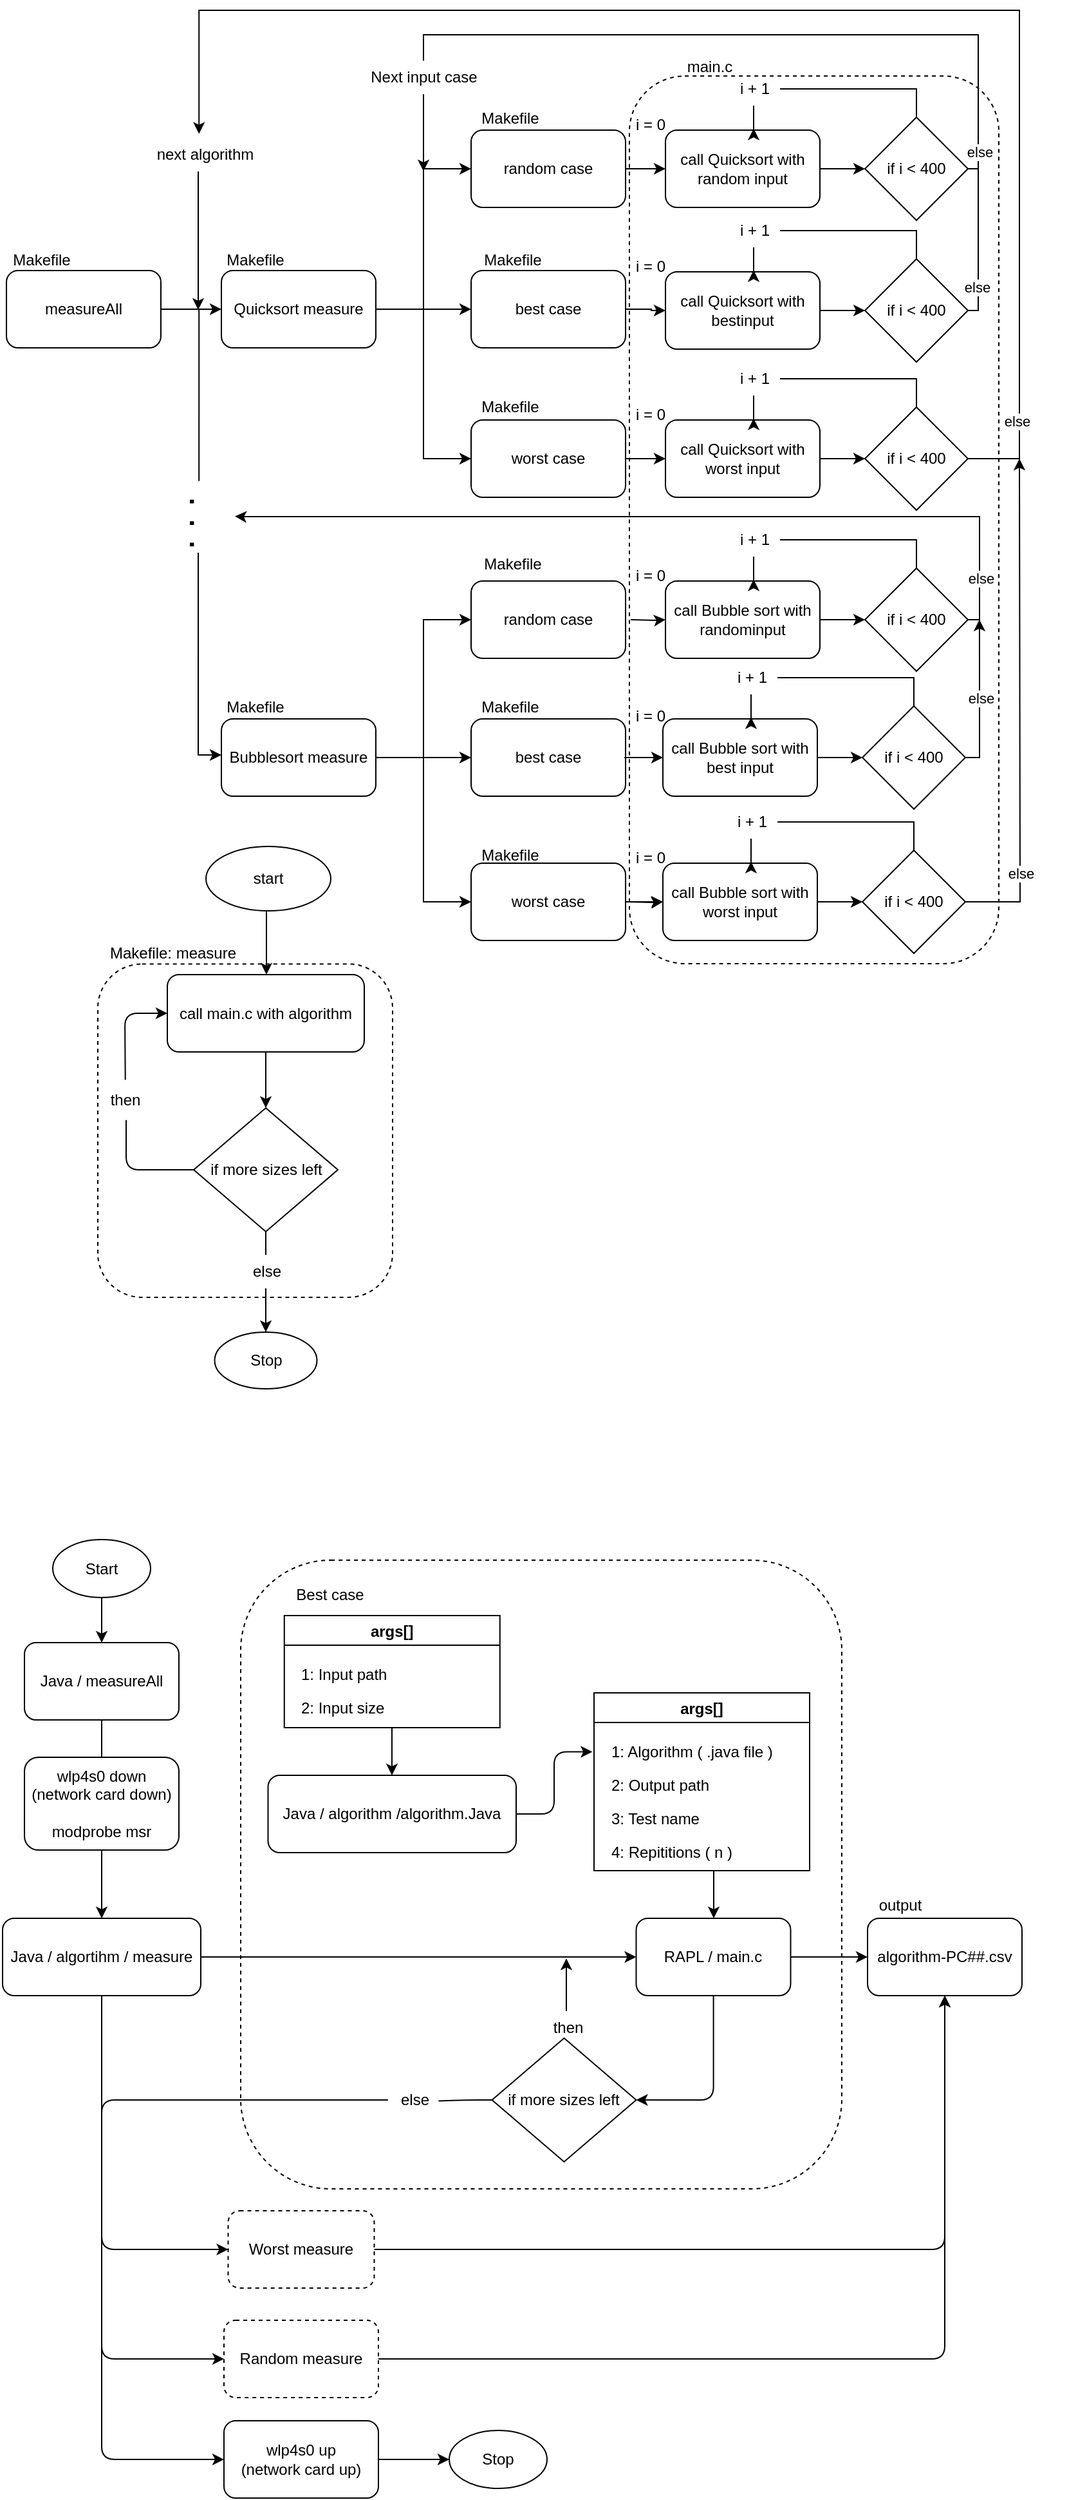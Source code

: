 <mxfile>
    <diagram name="Page-1" id="SbCwEatRfboCGHsUJ462">
        <mxGraphModel dx="1460" dy="1034" grid="0" gridSize="10" guides="1" tooltips="1" connect="1" arrows="1" fold="1" page="1" pageScale="1" pageWidth="827" pageHeight="1169" math="0" shadow="0">
            <root>
                <mxCell id="0"/>
                <mxCell id="1" parent="0"/>
                <mxCell id="tvJJy_Gzf4VP1QdcMVoE-154" value="" style="rounded=1;whiteSpace=wrap;html=1;dashed=1;" parent="1" vertex="1">
                    <mxGeometry x="504" y="64" width="287" height="689" as="geometry"/>
                </mxCell>
                <mxCell id="tvJJy_Gzf4VP1QdcMVoE-2" style="edgeStyle=orthogonalEdgeStyle;rounded=0;orthogonalLoop=1;jettySize=auto;html=1;entryX=0;entryY=0.5;entryDx=0;entryDy=0;" parent="1" source="tvJJy_Gzf4VP1QdcMVoE-1" target="tvJJy_Gzf4VP1QdcMVoE-4" edge="1">
                    <mxGeometry relative="1" as="geometry">
                        <mxPoint x="236" y="251" as="targetPoint"/>
                    </mxGeometry>
                </mxCell>
                <mxCell id="tvJJy_Gzf4VP1QdcMVoE-34" style="edgeStyle=orthogonalEdgeStyle;rounded=0;orthogonalLoop=1;jettySize=auto;html=1;endArrow=none;endFill=0;entryX=-0.027;entryY=0.581;entryDx=0;entryDy=0;entryPerimeter=0;" parent="1" source="tvJJy_Gzf4VP1QdcMVoE-1" target="tvJJy_Gzf4VP1QdcMVoE-35" edge="1">
                    <mxGeometry relative="1" as="geometry">
                        <mxPoint x="168.984" y="354.02" as="targetPoint"/>
                    </mxGeometry>
                </mxCell>
                <mxCell id="tvJJy_Gzf4VP1QdcMVoE-1" value="measureAll" style="rounded=1;whiteSpace=wrap;html=1;" parent="1" vertex="1">
                    <mxGeometry x="20" y="215" width="120" height="60" as="geometry"/>
                </mxCell>
                <mxCell id="tvJJy_Gzf4VP1QdcMVoE-5" style="edgeStyle=orthogonalEdgeStyle;rounded=0;orthogonalLoop=1;jettySize=auto;html=1;entryX=0;entryY=0.5;entryDx=0;entryDy=0;" parent="1" source="tvJJy_Gzf4VP1QdcMVoE-4" target="tvJJy_Gzf4VP1QdcMVoE-8" edge="1">
                    <mxGeometry relative="1" as="geometry">
                        <mxPoint x="444" y="245" as="targetPoint"/>
                    </mxGeometry>
                </mxCell>
                <mxCell id="tvJJy_Gzf4VP1QdcMVoE-10" style="edgeStyle=orthogonalEdgeStyle;rounded=0;orthogonalLoop=1;jettySize=auto;html=1;entryX=0;entryY=0.5;entryDx=0;entryDy=0;" parent="1" source="tvJJy_Gzf4VP1QdcMVoE-4" target="tvJJy_Gzf4VP1QdcMVoE-9" edge="1">
                    <mxGeometry relative="1" as="geometry"/>
                </mxCell>
                <mxCell id="tvJJy_Gzf4VP1QdcMVoE-11" style="edgeStyle=orthogonalEdgeStyle;rounded=0;orthogonalLoop=1;jettySize=auto;html=1;entryX=0;entryY=0.5;entryDx=0;entryDy=0;" parent="1" source="tvJJy_Gzf4VP1QdcMVoE-4" target="tvJJy_Gzf4VP1QdcMVoE-7" edge="1">
                    <mxGeometry relative="1" as="geometry"/>
                </mxCell>
                <mxCell id="tvJJy_Gzf4VP1QdcMVoE-4" value="Quicksort measure" style="rounded=1;whiteSpace=wrap;html=1;" parent="1" vertex="1">
                    <mxGeometry x="187" y="215" width="120" height="60" as="geometry"/>
                </mxCell>
                <mxCell id="tvJJy_Gzf4VP1QdcMVoE-49" style="edgeStyle=orthogonalEdgeStyle;rounded=0;orthogonalLoop=1;jettySize=auto;html=1;" parent="1" source="tvJJy_Gzf4VP1QdcMVoE-7" target="tvJJy_Gzf4VP1QdcMVoE-47" edge="1">
                    <mxGeometry relative="1" as="geometry"/>
                </mxCell>
                <mxCell id="tvJJy_Gzf4VP1QdcMVoE-7" value="random case" style="rounded=1;whiteSpace=wrap;html=1;" parent="1" vertex="1">
                    <mxGeometry x="381" y="106" width="120" height="60" as="geometry"/>
                </mxCell>
                <mxCell id="tvJJy_Gzf4VP1QdcMVoE-8" value="best case" style="rounded=1;whiteSpace=wrap;html=1;" parent="1" vertex="1">
                    <mxGeometry x="381" y="215" width="120" height="60" as="geometry"/>
                </mxCell>
                <mxCell id="tvJJy_Gzf4VP1QdcMVoE-9" value="worst case" style="rounded=1;whiteSpace=wrap;html=1;" parent="1" vertex="1">
                    <mxGeometry x="381" y="331" width="120" height="60" as="geometry"/>
                </mxCell>
                <mxCell id="tvJJy_Gzf4VP1QdcMVoE-35" value="&lt;font style=&quot;font-size: 30px;&quot;&gt;. . .&lt;/font&gt;" style="text;html=1;align=center;verticalAlign=middle;resizable=0;points=[];autosize=1;strokeColor=none;fillColor=none;rotation=90;" parent="1" vertex="1">
                    <mxGeometry x="143.5" y="386" width="60" height="48" as="geometry"/>
                </mxCell>
                <mxCell id="tvJJy_Gzf4VP1QdcMVoE-36" style="edgeStyle=orthogonalEdgeStyle;rounded=0;orthogonalLoop=1;jettySize=auto;html=1;entryX=0;entryY=0.5;entryDx=0;entryDy=0;" parent="1" source="tvJJy_Gzf4VP1QdcMVoE-39" target="tvJJy_Gzf4VP1QdcMVoE-41" edge="1">
                    <mxGeometry relative="1" as="geometry">
                        <mxPoint x="442" y="591" as="targetPoint"/>
                    </mxGeometry>
                </mxCell>
                <mxCell id="tvJJy_Gzf4VP1QdcMVoE-37" style="edgeStyle=orthogonalEdgeStyle;rounded=0;orthogonalLoop=1;jettySize=auto;html=1;entryX=0;entryY=0.5;entryDx=0;entryDy=0;" parent="1" source="tvJJy_Gzf4VP1QdcMVoE-39" target="tvJJy_Gzf4VP1QdcMVoE-42" edge="1">
                    <mxGeometry relative="1" as="geometry"/>
                </mxCell>
                <mxCell id="tvJJy_Gzf4VP1QdcMVoE-38" style="edgeStyle=orthogonalEdgeStyle;rounded=0;orthogonalLoop=1;jettySize=auto;html=1;entryX=0;entryY=0.5;entryDx=0;entryDy=0;" parent="1" source="tvJJy_Gzf4VP1QdcMVoE-39" target="tvJJy_Gzf4VP1QdcMVoE-40" edge="1">
                    <mxGeometry relative="1" as="geometry"/>
                </mxCell>
                <mxCell id="tvJJy_Gzf4VP1QdcMVoE-55" style="edgeStyle=orthogonalEdgeStyle;rounded=0;orthogonalLoop=1;jettySize=auto;html=1;entryX=1.05;entryY=0.708;entryDx=0;entryDy=0;entryPerimeter=0;startArrow=classic;startFill=1;endArrow=none;endFill=0;" parent="1" source="tvJJy_Gzf4VP1QdcMVoE-39" edge="1">
                    <mxGeometry relative="1" as="geometry">
                        <mxPoint x="169.016" y="434" as="targetPoint"/>
                        <Array as="points">
                            <mxPoint x="169" y="591"/>
                        </Array>
                    </mxGeometry>
                </mxCell>
                <mxCell id="tvJJy_Gzf4VP1QdcMVoE-39" value="Bubblesort measure" style="rounded=1;whiteSpace=wrap;html=1;" parent="1" vertex="1">
                    <mxGeometry x="187" y="563" width="120" height="60" as="geometry"/>
                </mxCell>
                <mxCell id="tvJJy_Gzf4VP1QdcMVoE-40" value="random case" style="rounded=1;whiteSpace=wrap;html=1;" parent="1" vertex="1">
                    <mxGeometry x="381" y="456" width="120" height="60" as="geometry"/>
                </mxCell>
                <mxCell id="tvJJy_Gzf4VP1QdcMVoE-41" value="best case" style="rounded=1;whiteSpace=wrap;html=1;" parent="1" vertex="1">
                    <mxGeometry x="381" y="563" width="120" height="60" as="geometry"/>
                </mxCell>
                <mxCell id="tvJJy_Gzf4VP1QdcMVoE-155" value="" style="edgeStyle=orthogonalEdgeStyle;rounded=0;orthogonalLoop=1;jettySize=auto;html=1;" parent="1" source="tvJJy_Gzf4VP1QdcMVoE-42" target="tvJJy_Gzf4VP1QdcMVoE-120" edge="1">
                    <mxGeometry relative="1" as="geometry"/>
                </mxCell>
                <mxCell id="tvJJy_Gzf4VP1QdcMVoE-42" value="worst case" style="rounded=1;whiteSpace=wrap;html=1;" parent="1" vertex="1">
                    <mxGeometry x="381" y="675" width="120" height="60" as="geometry"/>
                </mxCell>
                <mxCell id="tvJJy_Gzf4VP1QdcMVoE-53" style="edgeStyle=orthogonalEdgeStyle;rounded=0;orthogonalLoop=1;jettySize=auto;html=1;entryX=0;entryY=0.5;entryDx=0;entryDy=0;" parent="1" source="tvJJy_Gzf4VP1QdcMVoE-47" target="tvJJy_Gzf4VP1QdcMVoE-52" edge="1">
                    <mxGeometry relative="1" as="geometry"/>
                </mxCell>
                <mxCell id="tvJJy_Gzf4VP1QdcMVoE-47" value="call Quicksort with random input" style="rounded=1;whiteSpace=wrap;html=1;" parent="1" vertex="1">
                    <mxGeometry x="532" y="106" width="120" height="60" as="geometry"/>
                </mxCell>
                <mxCell id="tvJJy_Gzf4VP1QdcMVoE-85" style="edgeStyle=orthogonalEdgeStyle;rounded=0;orthogonalLoop=1;jettySize=auto;html=1;" parent="1" source="tvJJy_Gzf4VP1QdcMVoE-50" edge="1">
                    <mxGeometry relative="1" as="geometry">
                        <mxPoint x="600.5" y="104.731" as="targetPoint"/>
                    </mxGeometry>
                </mxCell>
                <mxCell id="tvJJy_Gzf4VP1QdcMVoE-50" value="i + 1" style="text;html=1;align=center;verticalAlign=middle;resizable=0;points=[];autosize=1;strokeColor=none;fillColor=none;" parent="1" vertex="1">
                    <mxGeometry x="580" y="61" width="41" height="26" as="geometry"/>
                </mxCell>
                <mxCell id="tvJJy_Gzf4VP1QdcMVoE-54" style="edgeStyle=orthogonalEdgeStyle;rounded=0;orthogonalLoop=1;jettySize=auto;html=1;entryX=1;entryY=0.5;entryDx=0;entryDy=0;entryPerimeter=0;endArrow=none;endFill=0;" parent="1" source="tvJJy_Gzf4VP1QdcMVoE-52" target="tvJJy_Gzf4VP1QdcMVoE-50" edge="1">
                    <mxGeometry relative="1" as="geometry">
                        <mxPoint x="735" y="27" as="targetPoint"/>
                        <Array as="points">
                            <mxPoint x="727" y="74"/>
                        </Array>
                    </mxGeometry>
                </mxCell>
                <mxCell id="tvJJy_Gzf4VP1QdcMVoE-52" value="if i &amp;lt; 400" style="rhombus;whiteSpace=wrap;html=1;" parent="1" vertex="1">
                    <mxGeometry x="687" y="96" width="80" height="80" as="geometry"/>
                </mxCell>
                <mxCell id="tvJJy_Gzf4VP1QdcMVoE-58" value="i = 0" style="text;html=1;align=center;verticalAlign=middle;resizable=0;points=[];autosize=1;strokeColor=none;fillColor=none;" parent="1" vertex="1">
                    <mxGeometry x="499" y="89" width="41" height="26" as="geometry"/>
                </mxCell>
                <mxCell id="tvJJy_Gzf4VP1QdcMVoE-86" style="edgeStyle=orthogonalEdgeStyle;rounded=0;orthogonalLoop=1;jettySize=auto;html=1;exitX=1;exitY=0.5;exitDx=0;exitDy=0;" parent="1" source="tvJJy_Gzf4VP1QdcMVoE-8" target="tvJJy_Gzf4VP1QdcMVoE-88" edge="1">
                    <mxGeometry relative="1" as="geometry">
                        <mxPoint x="505" y="246" as="sourcePoint"/>
                    </mxGeometry>
                </mxCell>
                <mxCell id="tvJJy_Gzf4VP1QdcMVoE-87" style="edgeStyle=orthogonalEdgeStyle;rounded=0;orthogonalLoop=1;jettySize=auto;html=1;entryX=0;entryY=0.5;entryDx=0;entryDy=0;" parent="1" source="tvJJy_Gzf4VP1QdcMVoE-88" target="tvJJy_Gzf4VP1QdcMVoE-92" edge="1">
                    <mxGeometry relative="1" as="geometry"/>
                </mxCell>
                <mxCell id="tvJJy_Gzf4VP1QdcMVoE-88" value="call Quicksort with bestinput" style="rounded=1;whiteSpace=wrap;html=1;" parent="1" vertex="1">
                    <mxGeometry x="532" y="216" width="120" height="60" as="geometry"/>
                </mxCell>
                <mxCell id="tvJJy_Gzf4VP1QdcMVoE-89" style="edgeStyle=orthogonalEdgeStyle;rounded=0;orthogonalLoop=1;jettySize=auto;html=1;" parent="1" source="tvJJy_Gzf4VP1QdcMVoE-90" edge="1">
                    <mxGeometry relative="1" as="geometry">
                        <mxPoint x="600.5" y="214.731" as="targetPoint"/>
                    </mxGeometry>
                </mxCell>
                <mxCell id="tvJJy_Gzf4VP1QdcMVoE-90" value="i + 1" style="text;html=1;align=center;verticalAlign=middle;resizable=0;points=[];autosize=1;strokeColor=none;fillColor=none;" parent="1" vertex="1">
                    <mxGeometry x="580" y="171" width="41" height="26" as="geometry"/>
                </mxCell>
                <mxCell id="tvJJy_Gzf4VP1QdcMVoE-91" style="edgeStyle=orthogonalEdgeStyle;rounded=0;orthogonalLoop=1;jettySize=auto;html=1;entryX=1;entryY=0.5;entryDx=0;entryDy=0;entryPerimeter=0;endArrow=none;endFill=0;" parent="1" source="tvJJy_Gzf4VP1QdcMVoE-92" target="tvJJy_Gzf4VP1QdcMVoE-90" edge="1">
                    <mxGeometry relative="1" as="geometry">
                        <mxPoint x="735" y="137" as="targetPoint"/>
                        <Array as="points">
                            <mxPoint x="727" y="184"/>
                        </Array>
                    </mxGeometry>
                </mxCell>
                <mxCell id="tvJJy_Gzf4VP1QdcMVoE-128" style="edgeStyle=orthogonalEdgeStyle;rounded=0;orthogonalLoop=1;jettySize=auto;html=1;endArrow=none;endFill=0;" parent="1" source="tvJJy_Gzf4VP1QdcMVoE-92" edge="1">
                    <mxGeometry relative="1" as="geometry">
                        <mxPoint x="775.586" y="135.862" as="targetPoint"/>
                        <Array as="points">
                            <mxPoint x="775" y="246"/>
                            <mxPoint x="775" y="136"/>
                        </Array>
                    </mxGeometry>
                </mxCell>
                <mxCell id="tvJJy_Gzf4VP1QdcMVoE-92" value="if i &amp;lt; 400" style="rhombus;whiteSpace=wrap;html=1;" parent="1" vertex="1">
                    <mxGeometry x="687" y="206" width="80" height="80" as="geometry"/>
                </mxCell>
                <mxCell id="tvJJy_Gzf4VP1QdcMVoE-93" value="i = 0" style="text;html=1;align=center;verticalAlign=middle;resizable=0;points=[];autosize=1;strokeColor=none;fillColor=none;" parent="1" vertex="1">
                    <mxGeometry x="499" y="199" width="41" height="26" as="geometry"/>
                </mxCell>
                <mxCell id="tvJJy_Gzf4VP1QdcMVoE-94" style="edgeStyle=orthogonalEdgeStyle;rounded=0;orthogonalLoop=1;jettySize=auto;html=1;exitX=1;exitY=0.5;exitDx=0;exitDy=0;" parent="1" source="tvJJy_Gzf4VP1QdcMVoE-9" target="tvJJy_Gzf4VP1QdcMVoE-96" edge="1">
                    <mxGeometry relative="1" as="geometry">
                        <mxPoint x="505" y="361" as="sourcePoint"/>
                    </mxGeometry>
                </mxCell>
                <mxCell id="tvJJy_Gzf4VP1QdcMVoE-95" style="edgeStyle=orthogonalEdgeStyle;rounded=0;orthogonalLoop=1;jettySize=auto;html=1;entryX=0;entryY=0.5;entryDx=0;entryDy=0;" parent="1" source="tvJJy_Gzf4VP1QdcMVoE-96" target="tvJJy_Gzf4VP1QdcMVoE-100" edge="1">
                    <mxGeometry relative="1" as="geometry"/>
                </mxCell>
                <mxCell id="tvJJy_Gzf4VP1QdcMVoE-96" value="call Quicksort with worst input" style="rounded=1;whiteSpace=wrap;html=1;" parent="1" vertex="1">
                    <mxGeometry x="532" y="331" width="120" height="60" as="geometry"/>
                </mxCell>
                <mxCell id="tvJJy_Gzf4VP1QdcMVoE-97" style="edgeStyle=orthogonalEdgeStyle;rounded=0;orthogonalLoop=1;jettySize=auto;html=1;" parent="1" source="tvJJy_Gzf4VP1QdcMVoE-98" edge="1">
                    <mxGeometry relative="1" as="geometry">
                        <mxPoint x="600.5" y="329.731" as="targetPoint"/>
                    </mxGeometry>
                </mxCell>
                <mxCell id="tvJJy_Gzf4VP1QdcMVoE-98" value="i + 1" style="text;html=1;align=center;verticalAlign=middle;resizable=0;points=[];autosize=1;strokeColor=none;fillColor=none;" parent="1" vertex="1">
                    <mxGeometry x="580" y="286" width="41" height="26" as="geometry"/>
                </mxCell>
                <mxCell id="tvJJy_Gzf4VP1QdcMVoE-99" style="edgeStyle=orthogonalEdgeStyle;rounded=0;orthogonalLoop=1;jettySize=auto;html=1;entryX=1;entryY=0.5;entryDx=0;entryDy=0;entryPerimeter=0;endArrow=none;endFill=0;" parent="1" source="tvJJy_Gzf4VP1QdcMVoE-100" target="tvJJy_Gzf4VP1QdcMVoE-98" edge="1">
                    <mxGeometry relative="1" as="geometry">
                        <mxPoint x="735" y="252" as="targetPoint"/>
                        <Array as="points">
                            <mxPoint x="727" y="299"/>
                        </Array>
                    </mxGeometry>
                </mxCell>
                <mxCell id="tvJJy_Gzf4VP1QdcMVoE-160" style="edgeStyle=orthogonalEdgeStyle;rounded=0;orthogonalLoop=1;jettySize=auto;html=1;entryX=0.459;entryY=-0.127;entryDx=0;entryDy=0;entryPerimeter=0;" parent="1" source="tvJJy_Gzf4VP1QdcMVoE-100" target="tvJJy_Gzf4VP1QdcMVoE-162" edge="1">
                    <mxGeometry relative="1" as="geometry">
                        <mxPoint x="169" y="78.17" as="targetPoint"/>
                        <Array as="points">
                            <mxPoint x="807" y="361"/>
                            <mxPoint x="807" y="13"/>
                            <mxPoint x="170" y="13"/>
                        </Array>
                    </mxGeometry>
                </mxCell>
                <mxCell id="tvJJy_Gzf4VP1QdcMVoE-100" value="if i &amp;lt; 400" style="rhombus;whiteSpace=wrap;html=1;" parent="1" vertex="1">
                    <mxGeometry x="687" y="321" width="80" height="80" as="geometry"/>
                </mxCell>
                <mxCell id="tvJJy_Gzf4VP1QdcMVoE-101" value="i = 0" style="text;html=1;align=center;verticalAlign=middle;resizable=0;points=[];autosize=1;strokeColor=none;fillColor=none;" parent="1" vertex="1">
                    <mxGeometry x="499" y="314" width="41" height="26" as="geometry"/>
                </mxCell>
                <mxCell id="tvJJy_Gzf4VP1QdcMVoE-102" style="edgeStyle=orthogonalEdgeStyle;rounded=0;orthogonalLoop=1;jettySize=auto;html=1;" parent="1" target="tvJJy_Gzf4VP1QdcMVoE-104" edge="1">
                    <mxGeometry relative="1" as="geometry">
                        <mxPoint x="505" y="486" as="sourcePoint"/>
                    </mxGeometry>
                </mxCell>
                <mxCell id="tvJJy_Gzf4VP1QdcMVoE-103" style="edgeStyle=orthogonalEdgeStyle;rounded=0;orthogonalLoop=1;jettySize=auto;html=1;entryX=0;entryY=0.5;entryDx=0;entryDy=0;" parent="1" source="tvJJy_Gzf4VP1QdcMVoE-104" target="tvJJy_Gzf4VP1QdcMVoE-108" edge="1">
                    <mxGeometry relative="1" as="geometry"/>
                </mxCell>
                <mxCell id="tvJJy_Gzf4VP1QdcMVoE-104" value="call Bubble sort with randominput" style="rounded=1;whiteSpace=wrap;html=1;" parent="1" vertex="1">
                    <mxGeometry x="532" y="456" width="120" height="60" as="geometry"/>
                </mxCell>
                <mxCell id="tvJJy_Gzf4VP1QdcMVoE-105" style="edgeStyle=orthogonalEdgeStyle;rounded=0;orthogonalLoop=1;jettySize=auto;html=1;" parent="1" source="tvJJy_Gzf4VP1QdcMVoE-106" edge="1">
                    <mxGeometry relative="1" as="geometry">
                        <mxPoint x="600.5" y="454.731" as="targetPoint"/>
                    </mxGeometry>
                </mxCell>
                <mxCell id="tvJJy_Gzf4VP1QdcMVoE-106" value="i + 1" style="text;html=1;align=center;verticalAlign=middle;resizable=0;points=[];autosize=1;strokeColor=none;fillColor=none;" parent="1" vertex="1">
                    <mxGeometry x="580" y="411" width="41" height="26" as="geometry"/>
                </mxCell>
                <mxCell id="tvJJy_Gzf4VP1QdcMVoE-107" style="edgeStyle=orthogonalEdgeStyle;rounded=0;orthogonalLoop=1;jettySize=auto;html=1;entryX=1;entryY=0.5;entryDx=0;entryDy=0;entryPerimeter=0;endArrow=none;endFill=0;" parent="1" source="tvJJy_Gzf4VP1QdcMVoE-108" target="tvJJy_Gzf4VP1QdcMVoE-106" edge="1">
                    <mxGeometry relative="1" as="geometry">
                        <mxPoint x="735" y="377" as="targetPoint"/>
                        <Array as="points">
                            <mxPoint x="727" y="424"/>
                        </Array>
                    </mxGeometry>
                </mxCell>
                <mxCell id="tvJJy_Gzf4VP1QdcMVoE-167" style="edgeStyle=orthogonalEdgeStyle;rounded=0;orthogonalLoop=1;jettySize=auto;html=1;entryX=0.43;entryY=0;entryDx=0;entryDy=0;entryPerimeter=0;" parent="1" source="tvJJy_Gzf4VP1QdcMVoE-108" target="tvJJy_Gzf4VP1QdcMVoE-35" edge="1">
                    <mxGeometry relative="1" as="geometry">
                        <Array as="points">
                            <mxPoint x="776" y="486"/>
                            <mxPoint x="776" y="406"/>
                            <mxPoint x="202" y="406"/>
                        </Array>
                    </mxGeometry>
                </mxCell>
                <mxCell id="tvJJy_Gzf4VP1QdcMVoE-108" value="if i &amp;lt; 400" style="rhombus;whiteSpace=wrap;html=1;" parent="1" vertex="1">
                    <mxGeometry x="687" y="446" width="80" height="80" as="geometry"/>
                </mxCell>
                <mxCell id="tvJJy_Gzf4VP1QdcMVoE-109" value="i = 0" style="text;html=1;align=center;verticalAlign=middle;resizable=0;points=[];autosize=1;strokeColor=none;fillColor=none;" parent="1" vertex="1">
                    <mxGeometry x="499" y="439" width="41" height="26" as="geometry"/>
                </mxCell>
                <mxCell id="tvJJy_Gzf4VP1QdcMVoE-110" style="edgeStyle=orthogonalEdgeStyle;rounded=0;orthogonalLoop=1;jettySize=auto;html=1;exitX=0.992;exitY=0.5;exitDx=0;exitDy=0;exitPerimeter=0;" parent="1" source="tvJJy_Gzf4VP1QdcMVoE-41" target="tvJJy_Gzf4VP1QdcMVoE-112" edge="1">
                    <mxGeometry relative="1" as="geometry">
                        <mxPoint x="503" y="593" as="sourcePoint"/>
                    </mxGeometry>
                </mxCell>
                <mxCell id="tvJJy_Gzf4VP1QdcMVoE-111" style="edgeStyle=orthogonalEdgeStyle;rounded=0;orthogonalLoop=1;jettySize=auto;html=1;entryX=0;entryY=0.5;entryDx=0;entryDy=0;" parent="1" source="tvJJy_Gzf4VP1QdcMVoE-112" target="tvJJy_Gzf4VP1QdcMVoE-116" edge="1">
                    <mxGeometry relative="1" as="geometry"/>
                </mxCell>
                <mxCell id="tvJJy_Gzf4VP1QdcMVoE-112" value="&lt;div&gt;call Bubble sort with best input&lt;br&gt;&lt;/div&gt;" style="rounded=1;whiteSpace=wrap;html=1;" parent="1" vertex="1">
                    <mxGeometry x="530" y="563" width="120" height="60" as="geometry"/>
                </mxCell>
                <mxCell id="tvJJy_Gzf4VP1QdcMVoE-113" style="edgeStyle=orthogonalEdgeStyle;rounded=0;orthogonalLoop=1;jettySize=auto;html=1;" parent="1" source="tvJJy_Gzf4VP1QdcMVoE-114" edge="1">
                    <mxGeometry relative="1" as="geometry">
                        <mxPoint x="598.5" y="561.731" as="targetPoint"/>
                    </mxGeometry>
                </mxCell>
                <mxCell id="tvJJy_Gzf4VP1QdcMVoE-114" value="i + 1" style="text;html=1;align=center;verticalAlign=middle;resizable=0;points=[];autosize=1;strokeColor=none;fillColor=none;" parent="1" vertex="1">
                    <mxGeometry x="578" y="518" width="41" height="26" as="geometry"/>
                </mxCell>
                <mxCell id="tvJJy_Gzf4VP1QdcMVoE-115" style="edgeStyle=orthogonalEdgeStyle;rounded=0;orthogonalLoop=1;jettySize=auto;html=1;entryX=1;entryY=0.5;entryDx=0;entryDy=0;entryPerimeter=0;endArrow=none;endFill=0;" parent="1" source="tvJJy_Gzf4VP1QdcMVoE-116" target="tvJJy_Gzf4VP1QdcMVoE-114" edge="1">
                    <mxGeometry relative="1" as="geometry">
                        <mxPoint x="733" y="484" as="targetPoint"/>
                        <Array as="points">
                            <mxPoint x="725" y="531"/>
                        </Array>
                    </mxGeometry>
                </mxCell>
                <mxCell id="tvJJy_Gzf4VP1QdcMVoE-165" style="edgeStyle=orthogonalEdgeStyle;rounded=0;orthogonalLoop=1;jettySize=auto;html=1;" parent="1" source="tvJJy_Gzf4VP1QdcMVoE-116" edge="1">
                    <mxGeometry relative="1" as="geometry">
                        <mxPoint x="775.977" y="485.93" as="targetPoint"/>
                        <Array as="points">
                            <mxPoint x="776" y="593"/>
                        </Array>
                    </mxGeometry>
                </mxCell>
                <mxCell id="tvJJy_Gzf4VP1QdcMVoE-116" value="if i &amp;lt; 400" style="rhombus;whiteSpace=wrap;html=1;" parent="1" vertex="1">
                    <mxGeometry x="685" y="553" width="80" height="80" as="geometry"/>
                </mxCell>
                <mxCell id="tvJJy_Gzf4VP1QdcMVoE-117" value="i = 0" style="text;html=1;align=center;verticalAlign=middle;resizable=0;points=[];autosize=1;strokeColor=none;fillColor=none;" parent="1" vertex="1">
                    <mxGeometry x="499" y="548" width="41" height="26" as="geometry"/>
                </mxCell>
                <mxCell id="tvJJy_Gzf4VP1QdcMVoE-118" style="edgeStyle=orthogonalEdgeStyle;rounded=0;orthogonalLoop=1;jettySize=auto;html=1;" parent="1" target="tvJJy_Gzf4VP1QdcMVoE-120" edge="1">
                    <mxGeometry relative="1" as="geometry">
                        <mxPoint x="503" y="705" as="sourcePoint"/>
                    </mxGeometry>
                </mxCell>
                <mxCell id="tvJJy_Gzf4VP1QdcMVoE-119" style="edgeStyle=orthogonalEdgeStyle;rounded=0;orthogonalLoop=1;jettySize=auto;html=1;entryX=0;entryY=0.5;entryDx=0;entryDy=0;" parent="1" source="tvJJy_Gzf4VP1QdcMVoE-120" target="tvJJy_Gzf4VP1QdcMVoE-124" edge="1">
                    <mxGeometry relative="1" as="geometry"/>
                </mxCell>
                <mxCell id="tvJJy_Gzf4VP1QdcMVoE-120" value="call Bubble sort with worst input" style="rounded=1;whiteSpace=wrap;html=1;" parent="1" vertex="1">
                    <mxGeometry x="530" y="675" width="120" height="60" as="geometry"/>
                </mxCell>
                <mxCell id="tvJJy_Gzf4VP1QdcMVoE-121" style="edgeStyle=orthogonalEdgeStyle;rounded=0;orthogonalLoop=1;jettySize=auto;html=1;" parent="1" source="tvJJy_Gzf4VP1QdcMVoE-122" edge="1">
                    <mxGeometry relative="1" as="geometry">
                        <mxPoint x="598.5" y="673.731" as="targetPoint"/>
                    </mxGeometry>
                </mxCell>
                <mxCell id="tvJJy_Gzf4VP1QdcMVoE-122" value="i + 1" style="text;html=1;align=center;verticalAlign=middle;resizable=0;points=[];autosize=1;strokeColor=none;fillColor=none;" parent="1" vertex="1">
                    <mxGeometry x="578" y="630" width="41" height="26" as="geometry"/>
                </mxCell>
                <mxCell id="tvJJy_Gzf4VP1QdcMVoE-123" style="edgeStyle=orthogonalEdgeStyle;rounded=0;orthogonalLoop=1;jettySize=auto;html=1;entryX=1;entryY=0.5;entryDx=0;entryDy=0;entryPerimeter=0;endArrow=none;endFill=0;" parent="1" source="tvJJy_Gzf4VP1QdcMVoE-124" target="tvJJy_Gzf4VP1QdcMVoE-122" edge="1">
                    <mxGeometry relative="1" as="geometry">
                        <mxPoint x="733" y="596" as="targetPoint"/>
                        <Array as="points">
                            <mxPoint x="725" y="643"/>
                        </Array>
                    </mxGeometry>
                </mxCell>
                <mxCell id="tvJJy_Gzf4VP1QdcMVoE-169" style="edgeStyle=orthogonalEdgeStyle;rounded=0;orthogonalLoop=1;jettySize=auto;html=1;" parent="1" source="tvJJy_Gzf4VP1QdcMVoE-124" edge="1">
                    <mxGeometry relative="1" as="geometry">
                        <mxPoint x="807" y="361" as="targetPoint"/>
                    </mxGeometry>
                </mxCell>
                <mxCell id="tvJJy_Gzf4VP1QdcMVoE-124" value="if i &amp;lt; 400" style="rhombus;whiteSpace=wrap;html=1;" parent="1" vertex="1">
                    <mxGeometry x="685" y="665" width="80" height="80" as="geometry"/>
                </mxCell>
                <mxCell id="tvJJy_Gzf4VP1QdcMVoE-125" value="i = 0" style="text;html=1;align=center;verticalAlign=middle;resizable=0;points=[];autosize=1;strokeColor=none;fillColor=none;" parent="1" vertex="1">
                    <mxGeometry x="499" y="658" width="41" height="26" as="geometry"/>
                </mxCell>
                <mxCell id="tvJJy_Gzf4VP1QdcMVoE-131" value="else" style="edgeLabel;html=1;align=center;verticalAlign=middle;resizable=0;points=[];" parent="1" vertex="1" connectable="0">
                    <mxGeometry x="786.034" y="118.172" as="geometry">
                        <mxPoint x="-12" y="110" as="offset"/>
                    </mxGeometry>
                </mxCell>
                <mxCell id="tvJJy_Gzf4VP1QdcMVoE-132" value="else" style="edgeLabel;html=1;align=center;verticalAlign=middle;resizable=0;points=[];" parent="1" vertex="1" connectable="0">
                    <mxGeometry x="823.004" y="118.172" as="geometry">
                        <mxPoint x="-46" y="429" as="offset"/>
                    </mxGeometry>
                </mxCell>
                <mxCell id="tvJJy_Gzf4VP1QdcMVoE-133" value="else" style="edgeLabel;html=1;align=center;verticalAlign=middle;resizable=0;points=[];" parent="1" vertex="1" connectable="0">
                    <mxGeometry x="809.004" y="153.002" as="geometry">
                        <mxPoint x="-32" y="301" as="offset"/>
                    </mxGeometry>
                </mxCell>
                <mxCell id="tvJJy_Gzf4VP1QdcMVoE-134" value="else" style="edgeLabel;html=1;align=center;verticalAlign=middle;resizable=0;points=[];" parent="1" vertex="1" connectable="0">
                    <mxGeometry x="806.034" y="331.002" as="geometry">
                        <mxPoint x="-1" y="1" as="offset"/>
                    </mxGeometry>
                </mxCell>
                <mxCell id="tvJJy_Gzf4VP1QdcMVoE-139" value="else" style="edgeLabel;html=1;align=center;verticalAlign=middle;resizable=0;points=[];" parent="1" vertex="1" connectable="0">
                    <mxGeometry x="858.004" y="176.002" as="geometry">
                        <mxPoint x="-50" y="507" as="offset"/>
                    </mxGeometry>
                </mxCell>
                <mxCell id="tvJJy_Gzf4VP1QdcMVoE-161" style="edgeStyle=orthogonalEdgeStyle;rounded=0;orthogonalLoop=1;jettySize=auto;html=1;" parent="1" edge="1">
                    <mxGeometry relative="1" as="geometry">
                        <mxPoint x="169" y="245.483" as="targetPoint"/>
                        <mxPoint x="169" y="138.17" as="sourcePoint"/>
                    </mxGeometry>
                </mxCell>
                <mxCell id="tvJJy_Gzf4VP1QdcMVoE-144" value="Makefile" style="text;html=1;align=center;verticalAlign=middle;resizable=0;points=[];autosize=1;strokeColor=none;fillColor=none;" parent="1" vertex="1">
                    <mxGeometry x="15" y="194" width="63" height="26" as="geometry"/>
                </mxCell>
                <mxCell id="tvJJy_Gzf4VP1QdcMVoE-145" value="Makefile" style="text;html=1;align=center;verticalAlign=middle;resizable=0;points=[];autosize=1;strokeColor=none;fillColor=none;" parent="1" vertex="1">
                    <mxGeometry x="181" y="194" width="63" height="26" as="geometry"/>
                </mxCell>
                <mxCell id="tvJJy_Gzf4VP1QdcMVoE-146" value="Makefile" style="text;html=1;align=center;verticalAlign=middle;resizable=0;points=[];autosize=1;strokeColor=none;fillColor=none;" parent="1" vertex="1">
                    <mxGeometry x="379" y="84" width="63" height="26" as="geometry"/>
                </mxCell>
                <mxCell id="tvJJy_Gzf4VP1QdcMVoE-147" value="Makefile" style="text;html=1;align=center;verticalAlign=middle;resizable=0;points=[];autosize=1;strokeColor=none;fillColor=none;" parent="1" vertex="1">
                    <mxGeometry x="381" y="194" width="63" height="26" as="geometry"/>
                </mxCell>
                <mxCell id="tvJJy_Gzf4VP1QdcMVoE-148" value="Makefile" style="text;html=1;align=center;verticalAlign=middle;resizable=0;points=[];autosize=1;strokeColor=none;fillColor=none;" parent="1" vertex="1">
                    <mxGeometry x="379" y="308" width="63" height="26" as="geometry"/>
                </mxCell>
                <mxCell id="tvJJy_Gzf4VP1QdcMVoE-149" value="Makefile" style="text;html=1;align=center;verticalAlign=middle;resizable=0;points=[];autosize=1;strokeColor=none;fillColor=none;" parent="1" vertex="1">
                    <mxGeometry x="381" y="430" width="63" height="26" as="geometry"/>
                </mxCell>
                <mxCell id="tvJJy_Gzf4VP1QdcMVoE-150" value="Makefile" style="text;html=1;align=center;verticalAlign=middle;resizable=0;points=[];autosize=1;strokeColor=none;fillColor=none;" parent="1" vertex="1">
                    <mxGeometry x="379" y="541" width="63" height="26" as="geometry"/>
                </mxCell>
                <mxCell id="tvJJy_Gzf4VP1QdcMVoE-151" value="Makefile" style="text;html=1;align=center;verticalAlign=middle;resizable=0;points=[];autosize=1;strokeColor=none;fillColor=none;" parent="1" vertex="1">
                    <mxGeometry x="181" y="541" width="63" height="26" as="geometry"/>
                </mxCell>
                <mxCell id="tvJJy_Gzf4VP1QdcMVoE-152" value="Makefile" style="text;html=1;align=center;verticalAlign=middle;resizable=0;points=[];autosize=1;strokeColor=none;fillColor=none;" parent="1" vertex="1">
                    <mxGeometry x="379" y="656" width="63" height="26" as="geometry"/>
                </mxCell>
                <mxCell id="tvJJy_Gzf4VP1QdcMVoE-153" value="main.c" style="text;html=1;align=center;verticalAlign=middle;resizable=0;points=[];autosize=1;strokeColor=none;fillColor=none;" parent="1" vertex="1">
                    <mxGeometry x="538" y="44" width="55" height="26" as="geometry"/>
                </mxCell>
                <mxCell id="tvJJy_Gzf4VP1QdcMVoE-157" value="" style="edgeStyle=orthogonalEdgeStyle;rounded=0;orthogonalLoop=1;jettySize=auto;html=1;endArrow=none;endFill=0;" parent="1" source="tvJJy_Gzf4VP1QdcMVoE-52" target="tvJJy_Gzf4VP1QdcMVoE-156" edge="1">
                    <mxGeometry relative="1" as="geometry">
                        <mxPoint x="345" y="136" as="targetPoint"/>
                        <mxPoint x="767" y="136" as="sourcePoint"/>
                        <Array as="points">
                            <mxPoint x="775" y="136"/>
                            <mxPoint x="775" y="32"/>
                        </Array>
                    </mxGeometry>
                </mxCell>
                <mxCell id="tvJJy_Gzf4VP1QdcMVoE-158" value="else" style="edgeLabel;html=1;align=center;verticalAlign=middle;resizable=0;points=[];" parent="tvJJy_Gzf4VP1QdcMVoE-157" vertex="1" connectable="0">
                    <mxGeometry x="-0.923" y="-1" relative="1" as="geometry">
                        <mxPoint as="offset"/>
                    </mxGeometry>
                </mxCell>
                <mxCell id="tvJJy_Gzf4VP1QdcMVoE-159" style="edgeStyle=orthogonalEdgeStyle;rounded=0;orthogonalLoop=1;jettySize=auto;html=1;" parent="1" source="tvJJy_Gzf4VP1QdcMVoE-156" edge="1">
                    <mxGeometry relative="1" as="geometry">
                        <mxPoint x="344" y="137.931" as="targetPoint"/>
                    </mxGeometry>
                </mxCell>
                <mxCell id="tvJJy_Gzf4VP1QdcMVoE-156" value="Next input case" style="text;html=1;align=center;verticalAlign=middle;resizable=0;points=[];autosize=1;strokeColor=none;fillColor=none;" parent="1" vertex="1">
                    <mxGeometry x="293" y="52.17" width="102" height="26" as="geometry"/>
                </mxCell>
                <mxCell id="tvJJy_Gzf4VP1QdcMVoE-162" value="next algorithm" style="text;html=1;align=center;verticalAlign=middle;resizable=0;points=[];autosize=1;strokeColor=none;fillColor=none;" parent="1" vertex="1">
                    <mxGeometry x="126" y="112.17" width="95" height="26" as="geometry"/>
                </mxCell>
                <mxCell id="59" value="" style="group" vertex="1" connectable="0" parent="1">
                    <mxGeometry x="91" y="738" width="229" height="274" as="geometry"/>
                </mxCell>
                <mxCell id="60" value="" style="rounded=1;whiteSpace=wrap;html=1;dashed=1;" vertex="1" parent="59">
                    <mxGeometry y="15.19" width="229" height="258.81" as="geometry"/>
                </mxCell>
                <mxCell id="61" value="Makefile: measure" style="text;html=1;align=center;verticalAlign=middle;resizable=0;points=[];autosize=1;strokeColor=none;fillColor=none;" vertex="1" parent="59">
                    <mxGeometry x="-0.002" y="-6" width="116" height="26" as="geometry"/>
                </mxCell>
                <mxCell id="62" style="edgeStyle=elbowEdgeStyle;html=1;entryX=0.5;entryY=0;entryDx=0;entryDy=0;" edge="1" parent="1" source="63" target="65">
                    <mxGeometry relative="1" as="geometry">
                        <Array as="points">
                            <mxPoint x="222" y="715"/>
                        </Array>
                    </mxGeometry>
                </mxCell>
                <mxCell id="63" value="start" style="ellipse;whiteSpace=wrap;html=1;" vertex="1" parent="1">
                    <mxGeometry x="175" y="662" width="97" height="50" as="geometry"/>
                </mxCell>
                <mxCell id="64" style="edgeStyle=elbowEdgeStyle;html=1;entryX=0.5;entryY=0;entryDx=0;entryDy=0;" edge="1" parent="1" source="65" target="68">
                    <mxGeometry relative="1" as="geometry"/>
                </mxCell>
                <mxCell id="65" value="call main.c with algorithm" style="rounded=1;whiteSpace=wrap;html=1;" vertex="1" parent="1">
                    <mxGeometry x="145" y="761.5" width="153" height="60" as="geometry"/>
                </mxCell>
                <mxCell id="66" style="edgeStyle=elbowEdgeStyle;html=1;entryX=0;entryY=0.5;entryDx=0;entryDy=0;startArrow=none;exitX=0.521;exitY=-0.108;exitDx=0;exitDy=0;exitPerimeter=0;" edge="1" parent="1" source="70" target="65">
                    <mxGeometry relative="1" as="geometry">
                        <Array as="points">
                            <mxPoint x="112" y="792"/>
                        </Array>
                    </mxGeometry>
                </mxCell>
                <mxCell id="67" style="edgeStyle=elbowEdgeStyle;html=1;startArrow=none;entryX=0.5;entryY=0;entryDx=0;entryDy=0;" edge="1" parent="1" source="72" target="73">
                    <mxGeometry relative="1" as="geometry">
                        <mxPoint x="221.5" y="1092.493" as="targetPoint"/>
                    </mxGeometry>
                </mxCell>
                <mxCell id="68" value="if more sizes left" style="rhombus;whiteSpace=wrap;html=1;" vertex="1" parent="1">
                    <mxGeometry x="165.5" y="865" width="112" height="96" as="geometry"/>
                </mxCell>
                <mxCell id="69" value="" style="edgeStyle=elbowEdgeStyle;html=1;entryX=0.542;entryY=1.091;entryDx=0;entryDy=0;endArrow=none;entryPerimeter=0;" edge="1" parent="1" source="68" target="70">
                    <mxGeometry relative="1" as="geometry">
                        <mxPoint x="165.5" y="913" as="sourcePoint"/>
                        <mxPoint x="145" y="791.5" as="targetPoint"/>
                        <Array as="points">
                            <mxPoint x="113" y="913"/>
                            <mxPoint x="113" y="895"/>
                        </Array>
                    </mxGeometry>
                </mxCell>
                <mxCell id="70" value="then" style="text;html=1;align=center;verticalAlign=middle;resizable=0;points=[];autosize=1;strokeColor=none;fillColor=none;" vertex="1" parent="1">
                    <mxGeometry x="91" y="846" width="41" height="26" as="geometry"/>
                </mxCell>
                <mxCell id="71" value="" style="edgeStyle=elbowEdgeStyle;html=1;endArrow=none;" edge="1" parent="1" source="68" target="72">
                    <mxGeometry relative="1" as="geometry">
                        <mxPoint x="221.5" y="1092.493" as="targetPoint"/>
                        <mxPoint x="222" y="960.571" as="sourcePoint"/>
                    </mxGeometry>
                </mxCell>
                <mxCell id="72" value="else" style="text;html=1;align=center;verticalAlign=middle;resizable=0;points=[];autosize=1;strokeColor=none;fillColor=none;" vertex="1" parent="1">
                    <mxGeometry x="201.5" y="979" width="40" height="26" as="geometry"/>
                </mxCell>
                <mxCell id="73" value="Stop" style="ellipse;whiteSpace=wrap;html=1;" vertex="1" parent="1">
                    <mxGeometry x="181.75" y="1039" width="79.5" height="44" as="geometry"/>
                </mxCell>
                <mxCell id="74" value="" style="rounded=1;whiteSpace=wrap;html=1;dashed=1;" vertex="1" parent="1">
                    <mxGeometry x="202" y="1216" width="467" height="488" as="geometry"/>
                </mxCell>
                <mxCell id="75" style="edgeStyle=none;html=1;entryX=0.5;entryY=0;entryDx=0;entryDy=0;" edge="1" parent="1" source="76" target="104">
                    <mxGeometry relative="1" as="geometry">
                        <mxPoint x="103" y="1369" as="targetPoint"/>
                    </mxGeometry>
                </mxCell>
                <mxCell id="76" value="Start" style="ellipse;whiteSpace=wrap;html=1;" vertex="1" parent="1">
                    <mxGeometry x="56" y="1200" width="76" height="45" as="geometry"/>
                </mxCell>
                <mxCell id="77" value="Stop" style="ellipse;whiteSpace=wrap;html=1;" vertex="1" parent="1">
                    <mxGeometry x="364" y="1891.5" width="76" height="45" as="geometry"/>
                </mxCell>
                <mxCell id="78" style="edgeStyle=orthogonalEdgeStyle;html=1;entryX=0;entryY=0.5;entryDx=0;entryDy=0;" edge="1" parent="1" source="80" target="114">
                    <mxGeometry relative="1" as="geometry"/>
                </mxCell>
                <mxCell id="79" style="edgeStyle=orthogonalEdgeStyle;html=1;entryX=1;entryY=0.5;entryDx=0;entryDy=0;" edge="1" parent="1" source="80" target="94">
                    <mxGeometry relative="1" as="geometry"/>
                </mxCell>
                <mxCell id="80" value="RAPL / main.c" style="rounded=1;whiteSpace=wrap;html=1;" vertex="1" parent="1">
                    <mxGeometry x="509.25" y="1494" width="120" height="60" as="geometry"/>
                </mxCell>
                <mxCell id="81" style="edgeStyle=elbowEdgeStyle;html=1;entryX=0.5;entryY=0;entryDx=0;entryDy=0;" edge="1" parent="1" source="82" target="80">
                    <mxGeometry relative="1" as="geometry"/>
                </mxCell>
                <mxCell id="82" value="args[]" style="swimlane;startSize=23;" vertex="1" parent="1">
                    <mxGeometry x="476.5" y="1319" width="167.5" height="138" as="geometry"/>
                </mxCell>
                <mxCell id="83" value="1: Algorithm ( .java file )" style="text;html=1;align=left;verticalAlign=middle;resizable=0;points=[];autosize=1;strokeColor=none;fillColor=none;" vertex="1" parent="82">
                    <mxGeometry x="11.5" y="33" width="143" height="26" as="geometry"/>
                </mxCell>
                <mxCell id="84" value="4: Repititions ( n )" style="text;html=1;align=left;verticalAlign=middle;resizable=0;points=[];autosize=1;strokeColor=none;fillColor=none;" vertex="1" parent="82">
                    <mxGeometry x="11.5" y="111" width="112" height="26" as="geometry"/>
                </mxCell>
                <mxCell id="85" value="3: Test name" style="text;html=1;align=left;verticalAlign=middle;resizable=0;points=[];autosize=1;strokeColor=none;fillColor=none;" vertex="1" parent="82">
                    <mxGeometry x="11.5" y="85" width="86" height="26" as="geometry"/>
                </mxCell>
                <mxCell id="86" value="2: Output path" style="text;html=1;align=left;verticalAlign=middle;resizable=0;points=[];autosize=1;strokeColor=none;fillColor=none;" vertex="1" parent="82">
                    <mxGeometry x="11.5" y="59" width="94" height="26" as="geometry"/>
                </mxCell>
                <mxCell id="87" style="edgeStyle=elbowEdgeStyle;html=1;" edge="1" parent="1" source="88">
                    <mxGeometry relative="1" as="geometry">
                        <mxPoint x="475.177" y="1364.743" as="targetPoint"/>
                    </mxGeometry>
                </mxCell>
                <mxCell id="88" value="Java / algorithm /algorithm.Java" style="rounded=1;whiteSpace=wrap;html=1;" vertex="1" parent="1">
                    <mxGeometry x="223.25" y="1383" width="192.75" height="60" as="geometry"/>
                </mxCell>
                <mxCell id="89" style="edgeStyle=elbowEdgeStyle;html=1;entryX=0.5;entryY=0;entryDx=0;entryDy=0;" edge="1" parent="1" source="90" target="88">
                    <mxGeometry relative="1" as="geometry"/>
                </mxCell>
                <mxCell id="90" value="args[]" style="swimlane;startSize=23;" vertex="1" parent="1">
                    <mxGeometry x="235.88" y="1259" width="167.5" height="87" as="geometry"/>
                </mxCell>
                <mxCell id="91" value="1: Input path" style="text;html=1;align=left;verticalAlign=middle;resizable=0;points=[];autosize=1;strokeColor=none;fillColor=none;" vertex="1" parent="90">
                    <mxGeometry x="11.5" y="33" width="85" height="26" as="geometry"/>
                </mxCell>
                <mxCell id="92" value="2: Input size" style="text;html=1;align=left;verticalAlign=middle;resizable=0;points=[];autosize=1;strokeColor=none;fillColor=none;" vertex="1" parent="90">
                    <mxGeometry x="11.5" y="59" width="83" height="26" as="geometry"/>
                </mxCell>
                <mxCell id="93" style="edgeStyle=orthogonalEdgeStyle;html=1;entryX=0.98;entryY=0.528;entryDx=0;entryDy=0;entryPerimeter=0;endArrow=none;endFill=0;" edge="1" parent="1" source="94" target="98">
                    <mxGeometry relative="1" as="geometry"/>
                </mxCell>
                <mxCell id="94" value="if more sizes left" style="rhombus;whiteSpace=wrap;html=1;" vertex="1" parent="1">
                    <mxGeometry x="397.25" y="1587" width="112" height="96" as="geometry"/>
                </mxCell>
                <mxCell id="95" style="edgeStyle=elbowEdgeStyle;html=1;" edge="1" parent="1" source="96">
                    <mxGeometry relative="1" as="geometry">
                        <mxPoint x="454.75" y="1525.16" as="targetPoint"/>
                    </mxGeometry>
                </mxCell>
                <mxCell id="96" value="then" style="text;html=1;align=center;verticalAlign=middle;resizable=0;points=[];autosize=1;strokeColor=none;fillColor=none;" vertex="1" parent="1">
                    <mxGeometry x="435.75" y="1566" width="41" height="26" as="geometry"/>
                </mxCell>
                <mxCell id="97" style="edgeStyle=orthogonalEdgeStyle;html=1;entryX=0;entryY=0.5;entryDx=0;entryDy=0;endArrow=classic;endFill=1;" edge="1" parent="1" source="98" target="102">
                    <mxGeometry relative="1" as="geometry">
                        <Array as="points">
                            <mxPoint x="94" y="1635"/>
                            <mxPoint x="94" y="1751"/>
                        </Array>
                    </mxGeometry>
                </mxCell>
                <mxCell id="98" value="else" style="text;html=1;align=center;verticalAlign=middle;resizable=0;points=[];autosize=1;strokeColor=none;fillColor=none;" vertex="1" parent="1">
                    <mxGeometry x="316.5" y="1622" width="40" height="26" as="geometry"/>
                </mxCell>
                <mxCell id="99" style="edgeStyle=orthogonalEdgeStyle;html=1;entryX=0;entryY=0.5;entryDx=0;entryDy=0;" edge="1" parent="1" source="100" target="77">
                    <mxGeometry relative="1" as="geometry"/>
                </mxCell>
                <mxCell id="100" value="wlp4s0 up&lt;br&gt;(network card up)" style="rounded=1;whiteSpace=wrap;html=1;" vertex="1" parent="1">
                    <mxGeometry x="189" y="1884" width="120" height="60" as="geometry"/>
                </mxCell>
                <mxCell id="101" style="edgeStyle=orthogonalEdgeStyle;html=1;entryX=0.5;entryY=1;entryDx=0;entryDy=0;" edge="1" parent="1" source="102" target="114">
                    <mxGeometry relative="1" as="geometry"/>
                </mxCell>
                <mxCell id="102" value="Worst measure" style="rounded=1;whiteSpace=wrap;html=1;dashed=1;" vertex="1" parent="1">
                    <mxGeometry x="192.25" y="1721" width="113.5" height="60" as="geometry"/>
                </mxCell>
                <mxCell id="103" style="edgeStyle=orthogonalEdgeStyle;html=1;startArrow=none;" edge="1" parent="1" source="111" target="109">
                    <mxGeometry relative="1" as="geometry"/>
                </mxCell>
                <mxCell id="104" value="Java / measureAll" style="rounded=1;whiteSpace=wrap;html=1;" vertex="1" parent="1">
                    <mxGeometry x="34" y="1280" width="120" height="60" as="geometry"/>
                </mxCell>
                <mxCell id="105" value="Best case" style="text;html=1;align=center;verticalAlign=middle;resizable=0;points=[];autosize=1;strokeColor=none;fillColor=none;" vertex="1" parent="1">
                    <mxGeometry x="235.88" y="1230" width="71" height="26" as="geometry"/>
                </mxCell>
                <mxCell id="106" style="edgeStyle=orthogonalEdgeStyle;html=1;entryX=0;entryY=0.5;entryDx=0;entryDy=0;" edge="1" parent="1" source="109" target="80">
                    <mxGeometry relative="1" as="geometry"/>
                </mxCell>
                <mxCell id="107" style="edgeStyle=orthogonalEdgeStyle;html=1;entryX=0;entryY=0.5;entryDx=0;entryDy=0;endArrow=classic;endFill=1;" edge="1" parent="1" source="109" target="113">
                    <mxGeometry relative="1" as="geometry">
                        <Array as="points">
                            <mxPoint x="94" y="1836"/>
                        </Array>
                    </mxGeometry>
                </mxCell>
                <mxCell id="108" style="edgeStyle=orthogonalEdgeStyle;html=1;entryX=0;entryY=0.5;entryDx=0;entryDy=0;endArrow=classic;endFill=1;" edge="1" parent="1" source="109" target="100">
                    <mxGeometry relative="1" as="geometry">
                        <Array as="points">
                            <mxPoint x="94" y="1914"/>
                        </Array>
                    </mxGeometry>
                </mxCell>
                <mxCell id="109" value="Java / algortihm / measure" style="rounded=1;whiteSpace=wrap;html=1;" vertex="1" parent="1">
                    <mxGeometry x="17" y="1494" width="154" height="60" as="geometry"/>
                </mxCell>
                <mxCell id="110" value="" style="edgeStyle=orthogonalEdgeStyle;html=1;endArrow=none;" edge="1" parent="1" source="104" target="111">
                    <mxGeometry relative="1" as="geometry">
                        <mxPoint x="101" y="1339" as="sourcePoint"/>
                        <mxPoint x="101" y="1494" as="targetPoint"/>
                    </mxGeometry>
                </mxCell>
                <mxCell id="111" value="wlp4s0 down&lt;br&gt;(network card down)&lt;br&gt;&lt;br&gt;modprobe msr" style="rounded=1;whiteSpace=wrap;html=1;" vertex="1" parent="1">
                    <mxGeometry x="34" y="1369" width="120" height="72" as="geometry"/>
                </mxCell>
                <mxCell id="112" style="edgeStyle=orthogonalEdgeStyle;html=1;" edge="1" parent="1" source="113" target="114">
                    <mxGeometry relative="1" as="geometry"/>
                </mxCell>
                <mxCell id="113" value="Random measure" style="rounded=1;whiteSpace=wrap;html=1;dashed=1;" vertex="1" parent="1">
                    <mxGeometry x="189" y="1806" width="120" height="60" as="geometry"/>
                </mxCell>
                <mxCell id="114" value="algorithm-PC##.csv" style="rounded=1;whiteSpace=wrap;html=1;" vertex="1" parent="1">
                    <mxGeometry x="689" y="1494" width="120" height="60" as="geometry"/>
                </mxCell>
                <mxCell id="115" value="output" style="text;html=1;align=center;verticalAlign=middle;resizable=0;points=[];autosize=1;strokeColor=none;fillColor=none;dashed=1;" vertex="1" parent="1">
                    <mxGeometry x="688" y="1471" width="51" height="26" as="geometry"/>
                </mxCell>
            </root>
        </mxGraphModel>
    </diagram>
</mxfile>